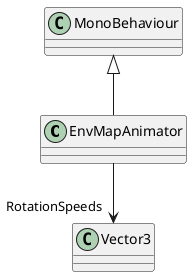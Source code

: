 @startuml
class EnvMapAnimator {
}
MonoBehaviour <|-- EnvMapAnimator
EnvMapAnimator --> "RotationSpeeds" Vector3
@enduml
